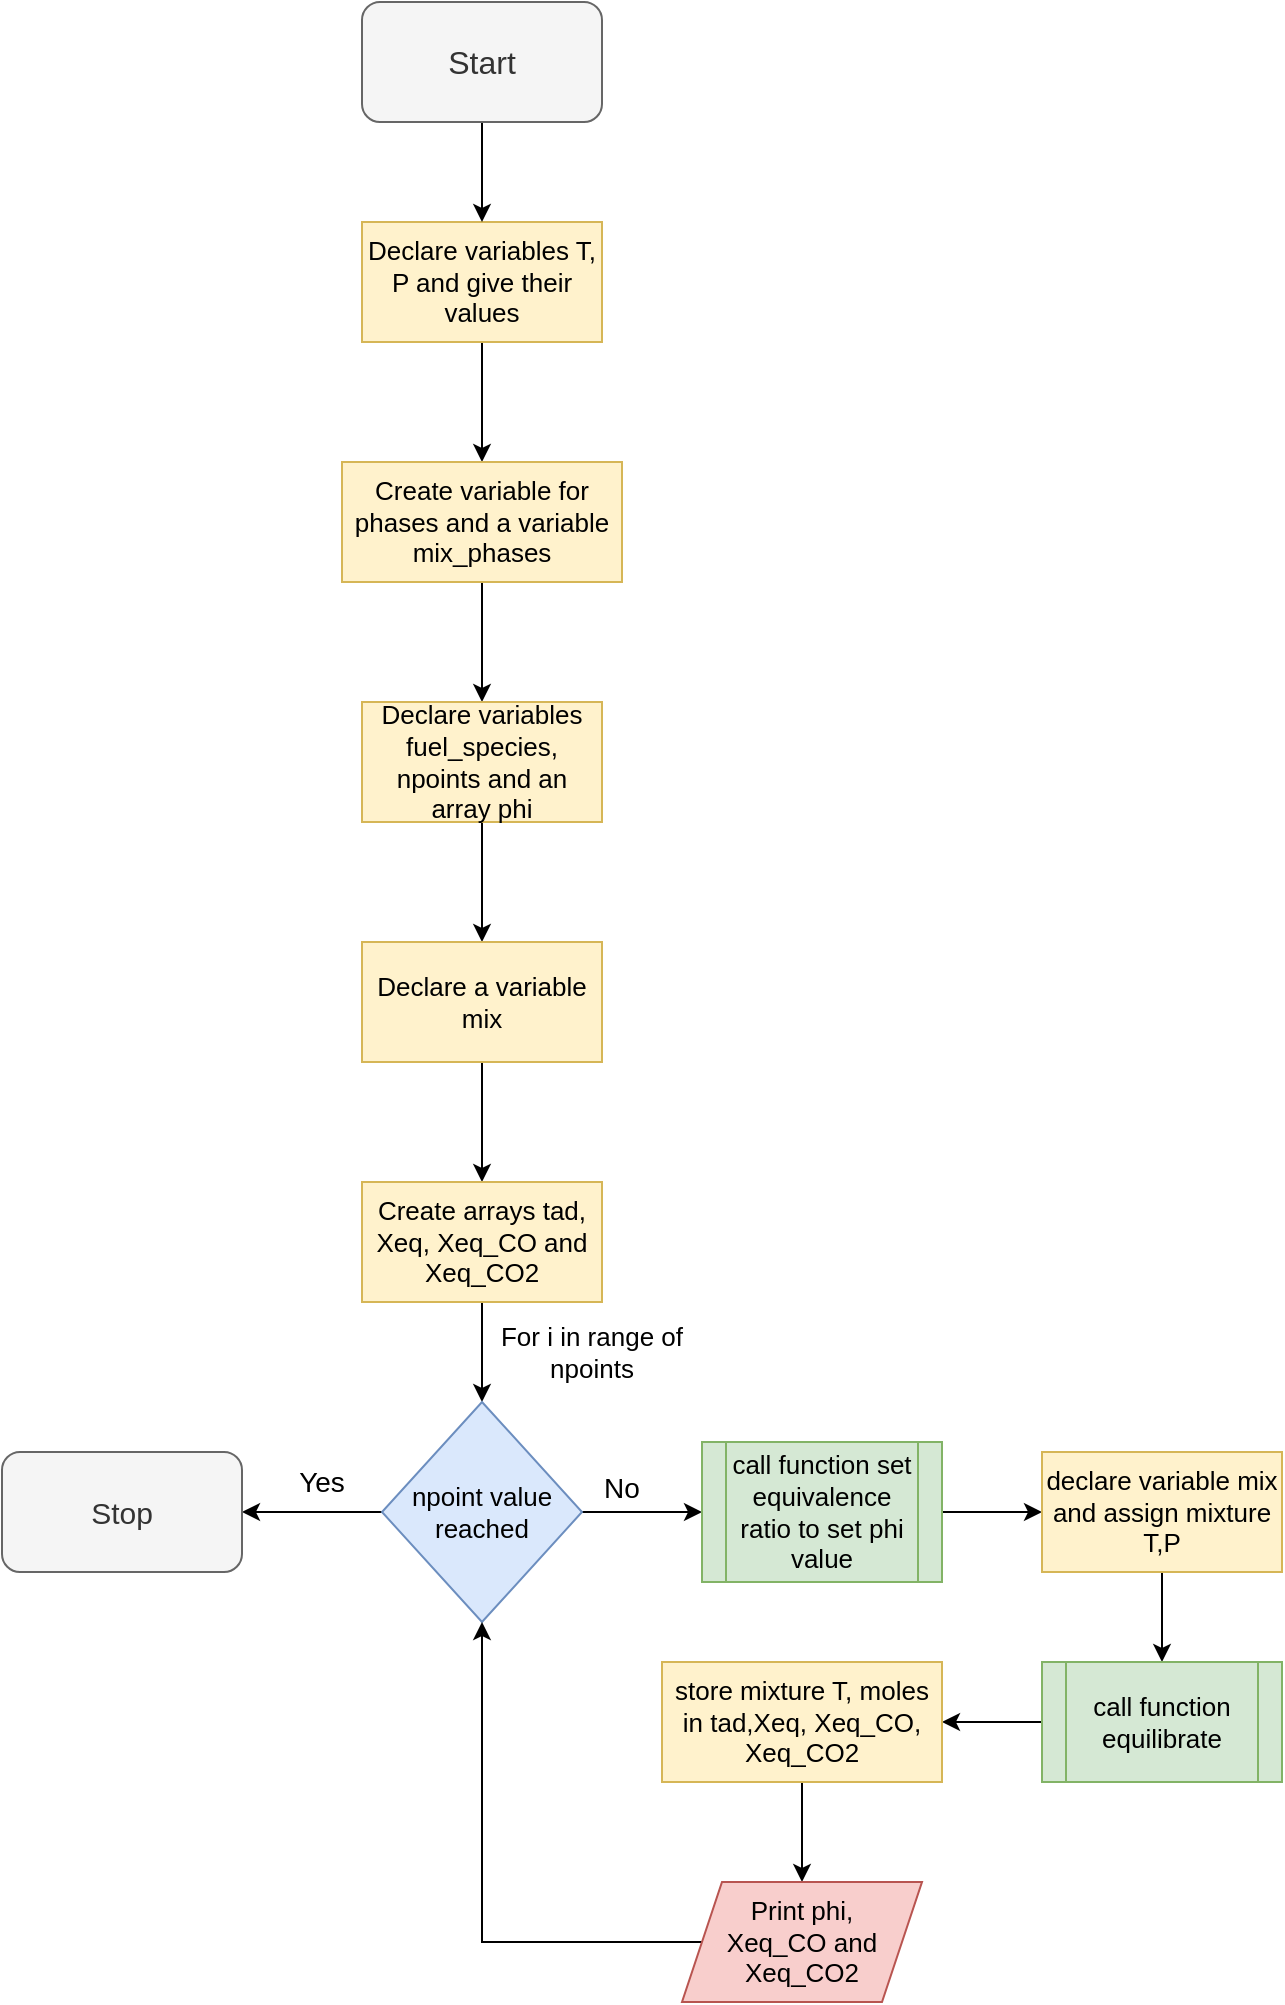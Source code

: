 <mxfile version="14.8.0" type="google"><diagram id="uu3buqOl3ebySgS9Zr_R" name="Page-1"><mxGraphModel dx="1038" dy="564" grid="1" gridSize="10" guides="1" tooltips="1" connect="1" arrows="1" fold="1" page="1" pageScale="1" pageWidth="850" pageHeight="1100" math="0" shadow="0"><root><mxCell id="0"/><mxCell id="1" parent="0"/><mxCell id="OJcbWteUvEC2cm87erl2-1" value="" style="edgeStyle=orthogonalEdgeStyle;rounded=0;orthogonalLoop=1;jettySize=auto;html=1;fontSize=13;" parent="1" edge="1"><mxGeometry relative="1" as="geometry"><mxPoint x="400" y="180" as="sourcePoint"/><mxPoint x="400" y="240" as="targetPoint"/></mxGeometry></mxCell><mxCell id="OJcbWteUvEC2cm87erl2-2" value="Declare variables T, P and give their values" style="rounded=0;whiteSpace=wrap;html=1;fillColor=#fff2cc;strokeColor=#d6b656;fontSize=13;" parent="1" vertex="1"><mxGeometry x="340" y="120" width="120" height="60" as="geometry"/></mxCell><mxCell id="OJcbWteUvEC2cm87erl2-3" value="" style="edgeStyle=orthogonalEdgeStyle;rounded=0;orthogonalLoop=1;jettySize=auto;html=1;fontSize=13;" parent="1" source="OJcbWteUvEC2cm87erl2-4" target="OJcbWteUvEC2cm87erl2-6" edge="1"><mxGeometry relative="1" as="geometry"/></mxCell><mxCell id="OJcbWteUvEC2cm87erl2-4" value="&lt;div style=&quot;font-size: 13px;&quot;&gt;Create variable for phases and a variable&lt;/div&gt;&lt;div style=&quot;font-size: 13px;&quot;&gt;mix_phases&lt;br style=&quot;font-size: 13px;&quot;&gt; &lt;/div&gt;" style="whiteSpace=wrap;html=1;rounded=0;fillColor=#fff2cc;strokeColor=#d6b656;fontSize=13;" parent="1" vertex="1"><mxGeometry x="330" y="240" width="140" height="60" as="geometry"/></mxCell><mxCell id="OJcbWteUvEC2cm87erl2-5" value="" style="edgeStyle=orthogonalEdgeStyle;rounded=0;orthogonalLoop=1;jettySize=auto;html=1;fontSize=13;" parent="1" source="OJcbWteUvEC2cm87erl2-6" target="OJcbWteUvEC2cm87erl2-10" edge="1"><mxGeometry relative="1" as="geometry"/></mxCell><mxCell id="OJcbWteUvEC2cm87erl2-6" value="Declare variables fuel_species, npoints and an array phi" style="whiteSpace=wrap;html=1;rounded=0;fillColor=#fff2cc;strokeColor=#d6b656;fontSize=13;" parent="1" vertex="1"><mxGeometry x="340" y="360" width="120" height="60" as="geometry"/></mxCell><mxCell id="OJcbWteUvEC2cm87erl2-7" value="" style="edgeStyle=orthogonalEdgeStyle;rounded=0;orthogonalLoop=1;jettySize=auto;html=1;fontSize=13;" parent="1" source="OJcbWteUvEC2cm87erl2-8" target="OJcbWteUvEC2cm87erl2-2" edge="1"><mxGeometry relative="1" as="geometry"/></mxCell><mxCell id="OJcbWteUvEC2cm87erl2-8" value="Start" style="rounded=1;whiteSpace=wrap;html=1;fillColor=#f5f5f5;strokeColor=#666666;fontColor=#333333;fontSize=16;" parent="1" vertex="1"><mxGeometry x="340" y="10" width="120" height="60" as="geometry"/></mxCell><mxCell id="OJcbWteUvEC2cm87erl2-9" value="" style="edgeStyle=orthogonalEdgeStyle;rounded=0;orthogonalLoop=1;jettySize=auto;html=1;fontSize=13;" parent="1" source="OJcbWteUvEC2cm87erl2-10" target="OJcbWteUvEC2cm87erl2-12" edge="1"><mxGeometry relative="1" as="geometry"/></mxCell><mxCell id="OJcbWteUvEC2cm87erl2-10" value="Declare a variable mix " style="whiteSpace=wrap;html=1;rounded=0;fillColor=#fff2cc;strokeColor=#d6b656;fontSize=13;" parent="1" vertex="1"><mxGeometry x="340" y="480" width="120" height="60" as="geometry"/></mxCell><mxCell id="OJcbWteUvEC2cm87erl2-11" value="" style="edgeStyle=orthogonalEdgeStyle;rounded=0;orthogonalLoop=1;jettySize=auto;html=1;fontSize=13;" parent="1" source="OJcbWteUvEC2cm87erl2-12" target="OJcbWteUvEC2cm87erl2-15" edge="1"><mxGeometry relative="1" as="geometry"/></mxCell><mxCell id="OJcbWteUvEC2cm87erl2-12" value="Create arrays tad, Xeq, Xeq_CO and Xeq_CO2 " style="whiteSpace=wrap;html=1;rounded=0;fillColor=#fff2cc;strokeColor=#d6b656;fontSize=13;" parent="1" vertex="1"><mxGeometry x="340" y="600" width="120" height="60" as="geometry"/></mxCell><mxCell id="OJcbWteUvEC2cm87erl2-13" value="" style="edgeStyle=orthogonalEdgeStyle;rounded=0;orthogonalLoop=1;jettySize=auto;html=1;fontSize=13;" parent="1" source="OJcbWteUvEC2cm87erl2-15" target="OJcbWteUvEC2cm87erl2-17" edge="1"><mxGeometry relative="1" as="geometry"/></mxCell><mxCell id="OJcbWteUvEC2cm87erl2-14" value="" style="edgeStyle=orthogonalEdgeStyle;rounded=0;orthogonalLoop=1;jettySize=auto;html=1;fontSize=13;" parent="1" source="OJcbWteUvEC2cm87erl2-15" target="OJcbWteUvEC2cm87erl2-28" edge="1"><mxGeometry relative="1" as="geometry"/></mxCell><mxCell id="OJcbWteUvEC2cm87erl2-15" value="npoint value reached" style="rhombus;whiteSpace=wrap;html=1;rounded=0;fillColor=#dae8fc;strokeColor=#6c8ebf;fontSize=13;" parent="1" vertex="1"><mxGeometry x="350" y="710" width="100" height="110" as="geometry"/></mxCell><mxCell id="OJcbWteUvEC2cm87erl2-16" value="" style="edgeStyle=orthogonalEdgeStyle;rounded=0;orthogonalLoop=1;jettySize=auto;html=1;fontSize=13;" parent="1" source="OJcbWteUvEC2cm87erl2-17" target="OJcbWteUvEC2cm87erl2-20" edge="1"><mxGeometry relative="1" as="geometry"/></mxCell><mxCell id="OJcbWteUvEC2cm87erl2-17" value="call function set equivalence ratio to set phi value" style="shape=process;whiteSpace=wrap;html=1;backgroundOutline=1;rounded=0;fillColor=#d5e8d4;strokeColor=#82b366;fontSize=13;" parent="1" vertex="1"><mxGeometry x="510" y="730" width="120" height="70" as="geometry"/></mxCell><mxCell id="OJcbWteUvEC2cm87erl2-18" value="&lt;font style=&quot;font-size: 14px;&quot;&gt;No&lt;/font&gt;" style="text;html=1;strokeColor=none;fillColor=none;align=center;verticalAlign=middle;whiteSpace=wrap;rounded=0;fontSize=14;" parent="1" vertex="1"><mxGeometry x="450" y="735" width="40" height="35" as="geometry"/></mxCell><mxCell id="OJcbWteUvEC2cm87erl2-19" value="" style="edgeStyle=orthogonalEdgeStyle;rounded=0;orthogonalLoop=1;jettySize=auto;html=1;fontSize=13;" parent="1" source="OJcbWteUvEC2cm87erl2-20" target="OJcbWteUvEC2cm87erl2-23" edge="1"><mxGeometry relative="1" as="geometry"/></mxCell><mxCell id="OJcbWteUvEC2cm87erl2-20" value="declare variable mix and assign mixture T,P" style="whiteSpace=wrap;html=1;rounded=0;fillColor=#fff2cc;strokeColor=#d6b656;fontSize=13;" parent="1" vertex="1"><mxGeometry x="680" y="735" width="120" height="60" as="geometry"/></mxCell><mxCell id="OJcbWteUvEC2cm87erl2-21" value="For i in range of npoints" style="text;html=1;strokeColor=none;fillColor=none;align=center;verticalAlign=middle;whiteSpace=wrap;rounded=0;fontSize=13;fontStyle=0" parent="1" vertex="1"><mxGeometry x="400" y="660" width="110" height="50" as="geometry"/></mxCell><mxCell id="OJcbWteUvEC2cm87erl2-22" value="" style="edgeStyle=orthogonalEdgeStyle;rounded=0;orthogonalLoop=1;jettySize=auto;html=1;fontSize=13;" parent="1" source="OJcbWteUvEC2cm87erl2-23" target="OJcbWteUvEC2cm87erl2-25" edge="1"><mxGeometry relative="1" as="geometry"/></mxCell><mxCell id="OJcbWteUvEC2cm87erl2-23" value="call function equilibrate " style="shape=process;whiteSpace=wrap;html=1;backgroundOutline=1;fontSize=13;fillColor=#d5e8d4;strokeColor=#82b366;" parent="1" vertex="1"><mxGeometry x="680" y="840" width="120" height="60" as="geometry"/></mxCell><mxCell id="OJcbWteUvEC2cm87erl2-24" value="" style="edgeStyle=orthogonalEdgeStyle;rounded=0;orthogonalLoop=1;jettySize=auto;html=1;fontSize=13;" parent="1" source="OJcbWteUvEC2cm87erl2-25" target="OJcbWteUvEC2cm87erl2-27" edge="1"><mxGeometry relative="1" as="geometry"/></mxCell><mxCell id="OJcbWteUvEC2cm87erl2-25" value="store mixture T, moles in tad,Xeq, Xeq_CO, Xeq_CO2" style="whiteSpace=wrap;html=1;fontSize=13;fillColor=#fff2cc;strokeColor=#d6b656;" parent="1" vertex="1"><mxGeometry x="490" y="840" width="140" height="60" as="geometry"/></mxCell><mxCell id="OJcbWteUvEC2cm87erl2-26" value="" style="edgeStyle=orthogonalEdgeStyle;rounded=0;orthogonalLoop=1;jettySize=auto;html=1;fontSize=13;entryX=0.5;entryY=1;entryDx=0;entryDy=0;" parent="1" source="OJcbWteUvEC2cm87erl2-27" target="OJcbWteUvEC2cm87erl2-15" edge="1"><mxGeometry relative="1" as="geometry"><mxPoint x="410" y="970" as="targetPoint"/></mxGeometry></mxCell><mxCell id="OJcbWteUvEC2cm87erl2-27" value="&lt;div style=&quot;font-size: 13px&quot;&gt;Print phi, &lt;br&gt;&lt;/div&gt;&lt;div style=&quot;font-size: 13px&quot;&gt;Xeq_CO and&lt;br&gt;&lt;/div&gt;&lt;div style=&quot;font-size: 13px&quot;&gt;Xeq_CO2&lt;br style=&quot;font-size: 13px&quot;&gt;&lt;/div&gt;" style="shape=parallelogram;perimeter=parallelogramPerimeter;whiteSpace=wrap;html=1;fixedSize=1;fontSize=13;fillColor=#f8cecc;strokeColor=#b85450;" parent="1" vertex="1"><mxGeometry x="500" y="950" width="120" height="60" as="geometry"/></mxCell><mxCell id="OJcbWteUvEC2cm87erl2-28" value="Stop" style="rounded=1;whiteSpace=wrap;html=1;fontSize=15;fillColor=#f5f5f5;strokeColor=#666666;fontColor=#333333;" parent="1" vertex="1"><mxGeometry x="160" y="735" width="120" height="60" as="geometry"/></mxCell><mxCell id="OJcbWteUvEC2cm87erl2-29" value="Yes" style="text;html=1;strokeColor=none;fillColor=none;align=center;verticalAlign=middle;whiteSpace=wrap;rounded=0;fontSize=14;" parent="1" vertex="1"><mxGeometry x="300" y="740" width="40" height="20" as="geometry"/></mxCell></root></mxGraphModel></diagram></mxfile>